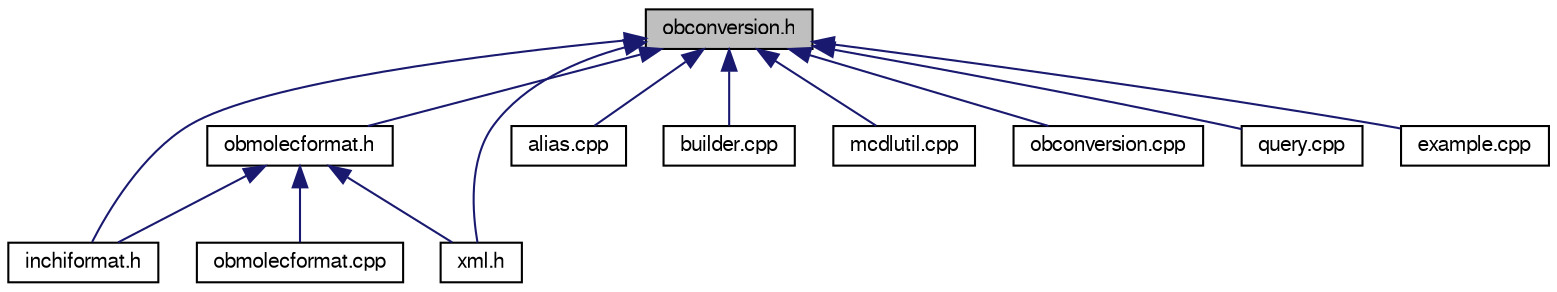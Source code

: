 digraph G
{
  edge [fontname="FreeSans",fontsize="10",labelfontname="FreeSans",labelfontsize="10"];
  node [fontname="FreeSans",fontsize="10",shape=record];
  Node1 [label="obconversion.h",height=0.2,width=0.4,color="black", fillcolor="grey75", style="filled" fontcolor="black"];
  Node1 -> Node2 [dir=back,color="midnightblue",fontsize="10",style="solid",fontname="FreeSans"];
  Node2 [label="inchiformat.h",height=0.2,width=0.4,color="black", fillcolor="white", style="filled",URL="$inchiformat_8h.shtml"];
  Node1 -> Node3 [dir=back,color="midnightblue",fontsize="10",style="solid",fontname="FreeSans"];
  Node3 [label="obmolecformat.h",height=0.2,width=0.4,color="black", fillcolor="white", style="filled",URL="$obmolecformat_8h.shtml",tooltip="Subclass of OBFormat for conversion of OBMol."];
  Node3 -> Node2 [dir=back,color="midnightblue",fontsize="10",style="solid",fontname="FreeSans"];
  Node3 -> Node4 [dir=back,color="midnightblue",fontsize="10",style="solid",fontname="FreeSans"];
  Node4 [label="xml.h",height=0.2,width=0.4,color="black", fillcolor="white", style="filled",URL="$xml_8h.shtml",tooltip="Declaration of XMLConversion, declaration and definition of XMLBaseFormat and XMLMoleculeFormat..."];
  Node3 -> Node5 [dir=back,color="midnightblue",fontsize="10",style="solid",fontname="FreeSans"];
  Node5 [label="obmolecformat.cpp",height=0.2,width=0.4,color="black", fillcolor="white", style="filled",URL="$obmolecformat_8cpp.shtml",tooltip="Subclass of OBFormat for conversion of OBMol."];
  Node1 -> Node4 [dir=back,color="midnightblue",fontsize="10",style="solid",fontname="FreeSans"];
  Node1 -> Node6 [dir=back,color="midnightblue",fontsize="10",style="solid",fontname="FreeSans"];
  Node6 [label="alias.cpp",height=0.2,width=0.4,color="black", fillcolor="white", style="filled",URL="$alias_8cpp.shtml",tooltip="OBGenericData class to for atom alias data (e.g., in 2D drawing programs for &quot;COOH&quot;)..."];
  Node1 -> Node7 [dir=back,color="midnightblue",fontsize="10",style="solid",fontname="FreeSans"];
  Node7 [label="builder.cpp",height=0.2,width=0.4,color="black", fillcolor="white", style="filled",URL="$builder_8cpp.shtml",tooltip="Handle OBBuilder class."];
  Node1 -> Node8 [dir=back,color="midnightblue",fontsize="10",style="solid",fontname="FreeSans"];
  Node8 [label="mcdlutil.cpp",height=0.2,width=0.4,color="black", fillcolor="white", style="filled",URL="$mcdlutil_8cpp.shtml"];
  Node1 -> Node9 [dir=back,color="midnightblue",fontsize="10",style="solid",fontname="FreeSans"];
  Node9 [label="obconversion.cpp",height=0.2,width=0.4,color="black", fillcolor="white", style="filled",URL="$obconversion_8cpp.shtml",tooltip="Implementation of OBFormat and OBConversion classes."];
  Node1 -> Node10 [dir=back,color="midnightblue",fontsize="10",style="solid",fontname="FreeSans"];
  Node10 [label="query.cpp",height=0.2,width=0.4,color="black", fillcolor="white", style="filled",URL="$query_8cpp.shtml"];
  Node1 -> Node11 [dir=back,color="midnightblue",fontsize="10",style="solid",fontname="FreeSans"];
  Node11 [label="example.cpp",height=0.2,width=0.4,color="black", fillcolor="white", style="filled",URL="$example_8cpp.shtml"];
}
